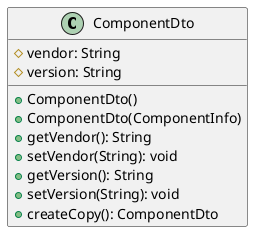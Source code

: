 @startuml

    class ComponentDto [[ComponentDto.html]] {
        #vendor: String
        #version: String
        +ComponentDto()
        +ComponentDto(ComponentInfo)
        +getVendor(): String
        +setVendor(String): void
        +getVersion(): String
        +setVersion(String): void
        +createCopy(): ComponentDto
    }

@enduml
